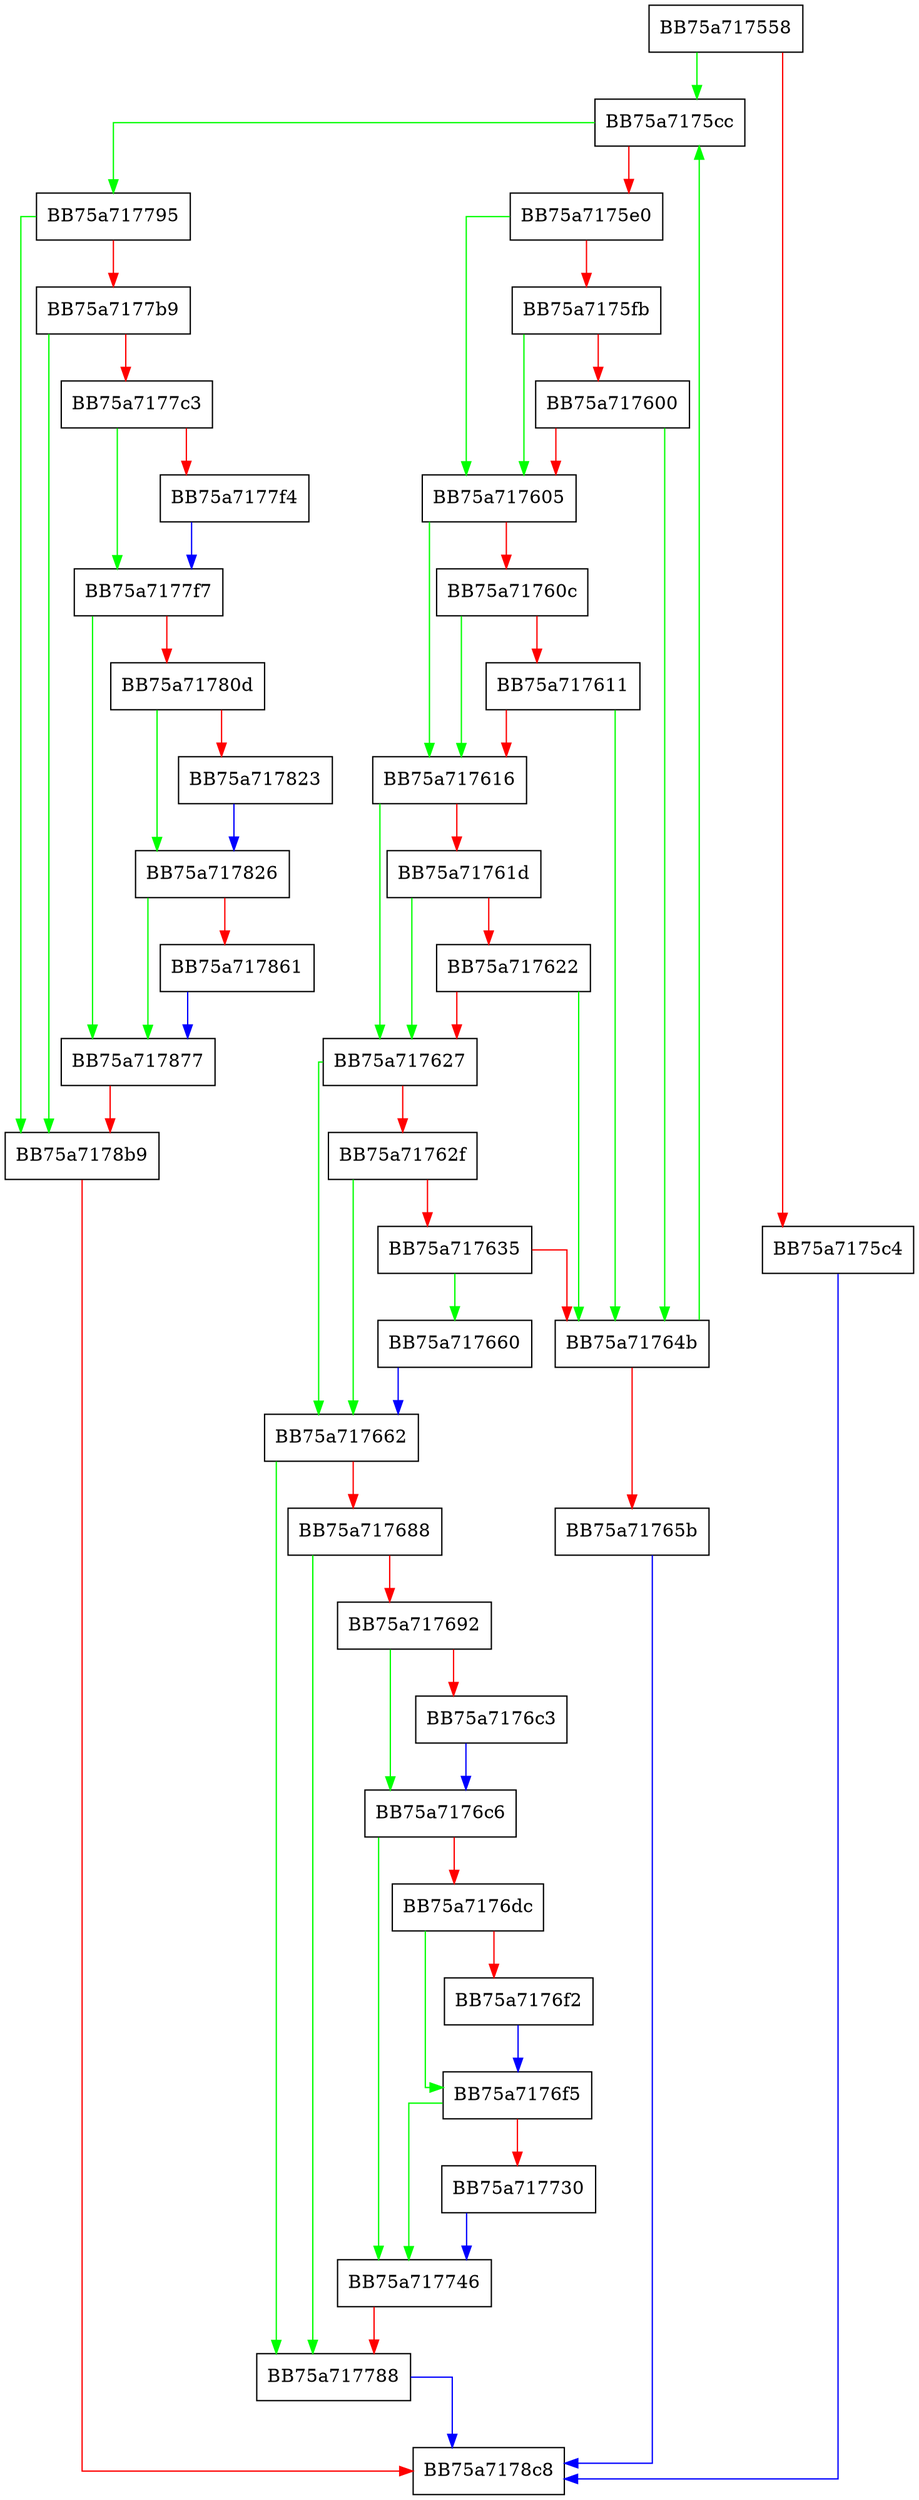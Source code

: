 digraph is_platform_supported {
  node [shape="box"];
  graph [splines=ortho];
  BB75a717558 -> BB75a7175cc [color="green"];
  BB75a717558 -> BB75a7175c4 [color="red"];
  BB75a7175c4 -> BB75a7178c8 [color="blue"];
  BB75a7175cc -> BB75a717795 [color="green"];
  BB75a7175cc -> BB75a7175e0 [color="red"];
  BB75a7175e0 -> BB75a717605 [color="green"];
  BB75a7175e0 -> BB75a7175fb [color="red"];
  BB75a7175fb -> BB75a717605 [color="green"];
  BB75a7175fb -> BB75a717600 [color="red"];
  BB75a717600 -> BB75a71764b [color="green"];
  BB75a717600 -> BB75a717605 [color="red"];
  BB75a717605 -> BB75a717616 [color="green"];
  BB75a717605 -> BB75a71760c [color="red"];
  BB75a71760c -> BB75a717616 [color="green"];
  BB75a71760c -> BB75a717611 [color="red"];
  BB75a717611 -> BB75a71764b [color="green"];
  BB75a717611 -> BB75a717616 [color="red"];
  BB75a717616 -> BB75a717627 [color="green"];
  BB75a717616 -> BB75a71761d [color="red"];
  BB75a71761d -> BB75a717627 [color="green"];
  BB75a71761d -> BB75a717622 [color="red"];
  BB75a717622 -> BB75a71764b [color="green"];
  BB75a717622 -> BB75a717627 [color="red"];
  BB75a717627 -> BB75a717662 [color="green"];
  BB75a717627 -> BB75a71762f [color="red"];
  BB75a71762f -> BB75a717662 [color="green"];
  BB75a71762f -> BB75a717635 [color="red"];
  BB75a717635 -> BB75a717660 [color="green"];
  BB75a717635 -> BB75a71764b [color="red"];
  BB75a71764b -> BB75a7175cc [color="green"];
  BB75a71764b -> BB75a71765b [color="red"];
  BB75a71765b -> BB75a7178c8 [color="blue"];
  BB75a717660 -> BB75a717662 [color="blue"];
  BB75a717662 -> BB75a717788 [color="green"];
  BB75a717662 -> BB75a717688 [color="red"];
  BB75a717688 -> BB75a717788 [color="green"];
  BB75a717688 -> BB75a717692 [color="red"];
  BB75a717692 -> BB75a7176c6 [color="green"];
  BB75a717692 -> BB75a7176c3 [color="red"];
  BB75a7176c3 -> BB75a7176c6 [color="blue"];
  BB75a7176c6 -> BB75a717746 [color="green"];
  BB75a7176c6 -> BB75a7176dc [color="red"];
  BB75a7176dc -> BB75a7176f5 [color="green"];
  BB75a7176dc -> BB75a7176f2 [color="red"];
  BB75a7176f2 -> BB75a7176f5 [color="blue"];
  BB75a7176f5 -> BB75a717746 [color="green"];
  BB75a7176f5 -> BB75a717730 [color="red"];
  BB75a717730 -> BB75a717746 [color="blue"];
  BB75a717746 -> BB75a717788 [color="red"];
  BB75a717788 -> BB75a7178c8 [color="blue"];
  BB75a717795 -> BB75a7178b9 [color="green"];
  BB75a717795 -> BB75a7177b9 [color="red"];
  BB75a7177b9 -> BB75a7178b9 [color="green"];
  BB75a7177b9 -> BB75a7177c3 [color="red"];
  BB75a7177c3 -> BB75a7177f7 [color="green"];
  BB75a7177c3 -> BB75a7177f4 [color="red"];
  BB75a7177f4 -> BB75a7177f7 [color="blue"];
  BB75a7177f7 -> BB75a717877 [color="green"];
  BB75a7177f7 -> BB75a71780d [color="red"];
  BB75a71780d -> BB75a717826 [color="green"];
  BB75a71780d -> BB75a717823 [color="red"];
  BB75a717823 -> BB75a717826 [color="blue"];
  BB75a717826 -> BB75a717877 [color="green"];
  BB75a717826 -> BB75a717861 [color="red"];
  BB75a717861 -> BB75a717877 [color="blue"];
  BB75a717877 -> BB75a7178b9 [color="red"];
  BB75a7178b9 -> BB75a7178c8 [color="red"];
}